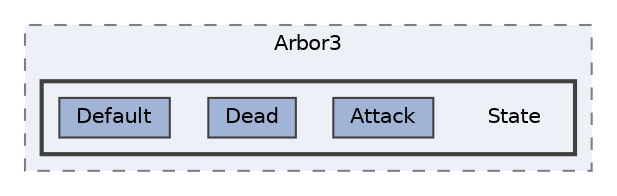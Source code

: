 digraph "103_Management_Character/Gangster/Scripts/Arbor3/State"
{
 // LATEX_PDF_SIZE
  bgcolor="transparent";
  edge [fontname=Helvetica,fontsize=10,labelfontname=Helvetica,labelfontsize=10];
  node [fontname=Helvetica,fontsize=10,shape=box,height=0.2,width=0.4];
  compound=true
  subgraph clusterdir_d1dd858a0cd8fa757ae931ae8e933ea9 {
    graph [ bgcolor="#edf0f7", pencolor="grey50", label="Arbor3", fontname=Helvetica,fontsize=10 style="filled,dashed", URL="dir_d1dd858a0cd8fa757ae931ae8e933ea9.html",tooltip=""]
  subgraph clusterdir_557d1becc93646e8867dd5564d5f0f47 {
    graph [ bgcolor="#edf0f7", pencolor="grey25", label="", fontname=Helvetica,fontsize=10 style="filled,bold", URL="dir_557d1becc93646e8867dd5564d5f0f47.html",tooltip=""]
    dir_557d1becc93646e8867dd5564d5f0f47 [shape=plaintext, label="State"];
  dir_08f1f8737fdc5a43595d64c4d89f4e32 [label="Attack", fillcolor="#a2b4d6", color="grey25", style="filled", URL="dir_08f1f8737fdc5a43595d64c4d89f4e32.html",tooltip=""];
  dir_3504883a094c7c15a543ca3e13a8b84f [label="Dead", fillcolor="#a2b4d6", color="grey25", style="filled", URL="dir_3504883a094c7c15a543ca3e13a8b84f.html",tooltip=""];
  dir_d03e17051920616ba287519d091ba11b [label="Default", fillcolor="#a2b4d6", color="grey25", style="filled", URL="dir_d03e17051920616ba287519d091ba11b.html",tooltip=""];
  }
  }
}
